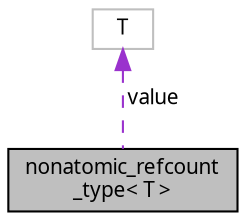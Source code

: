 digraph "nonatomic_refcount_type&lt; T &gt;"
{
  edge [fontname="Sans",fontsize="10",labelfontname="Sans",labelfontsize="10"];
  node [fontname="Sans",fontsize="10",shape=record];
  Node1 [label="nonatomic_refcount\l_type\< T \>",height=0.2,width=0.4,color="black", fillcolor="grey75", style="filled", fontcolor="black"];
  Node2 -> Node1 [dir="back",color="darkorchid3",fontsize="10",style="dashed",label=" value" ,fontname="Sans"];
  Node2 [label="T",height=0.2,width=0.4,color="grey75", fillcolor="white", style="filled"];
}
